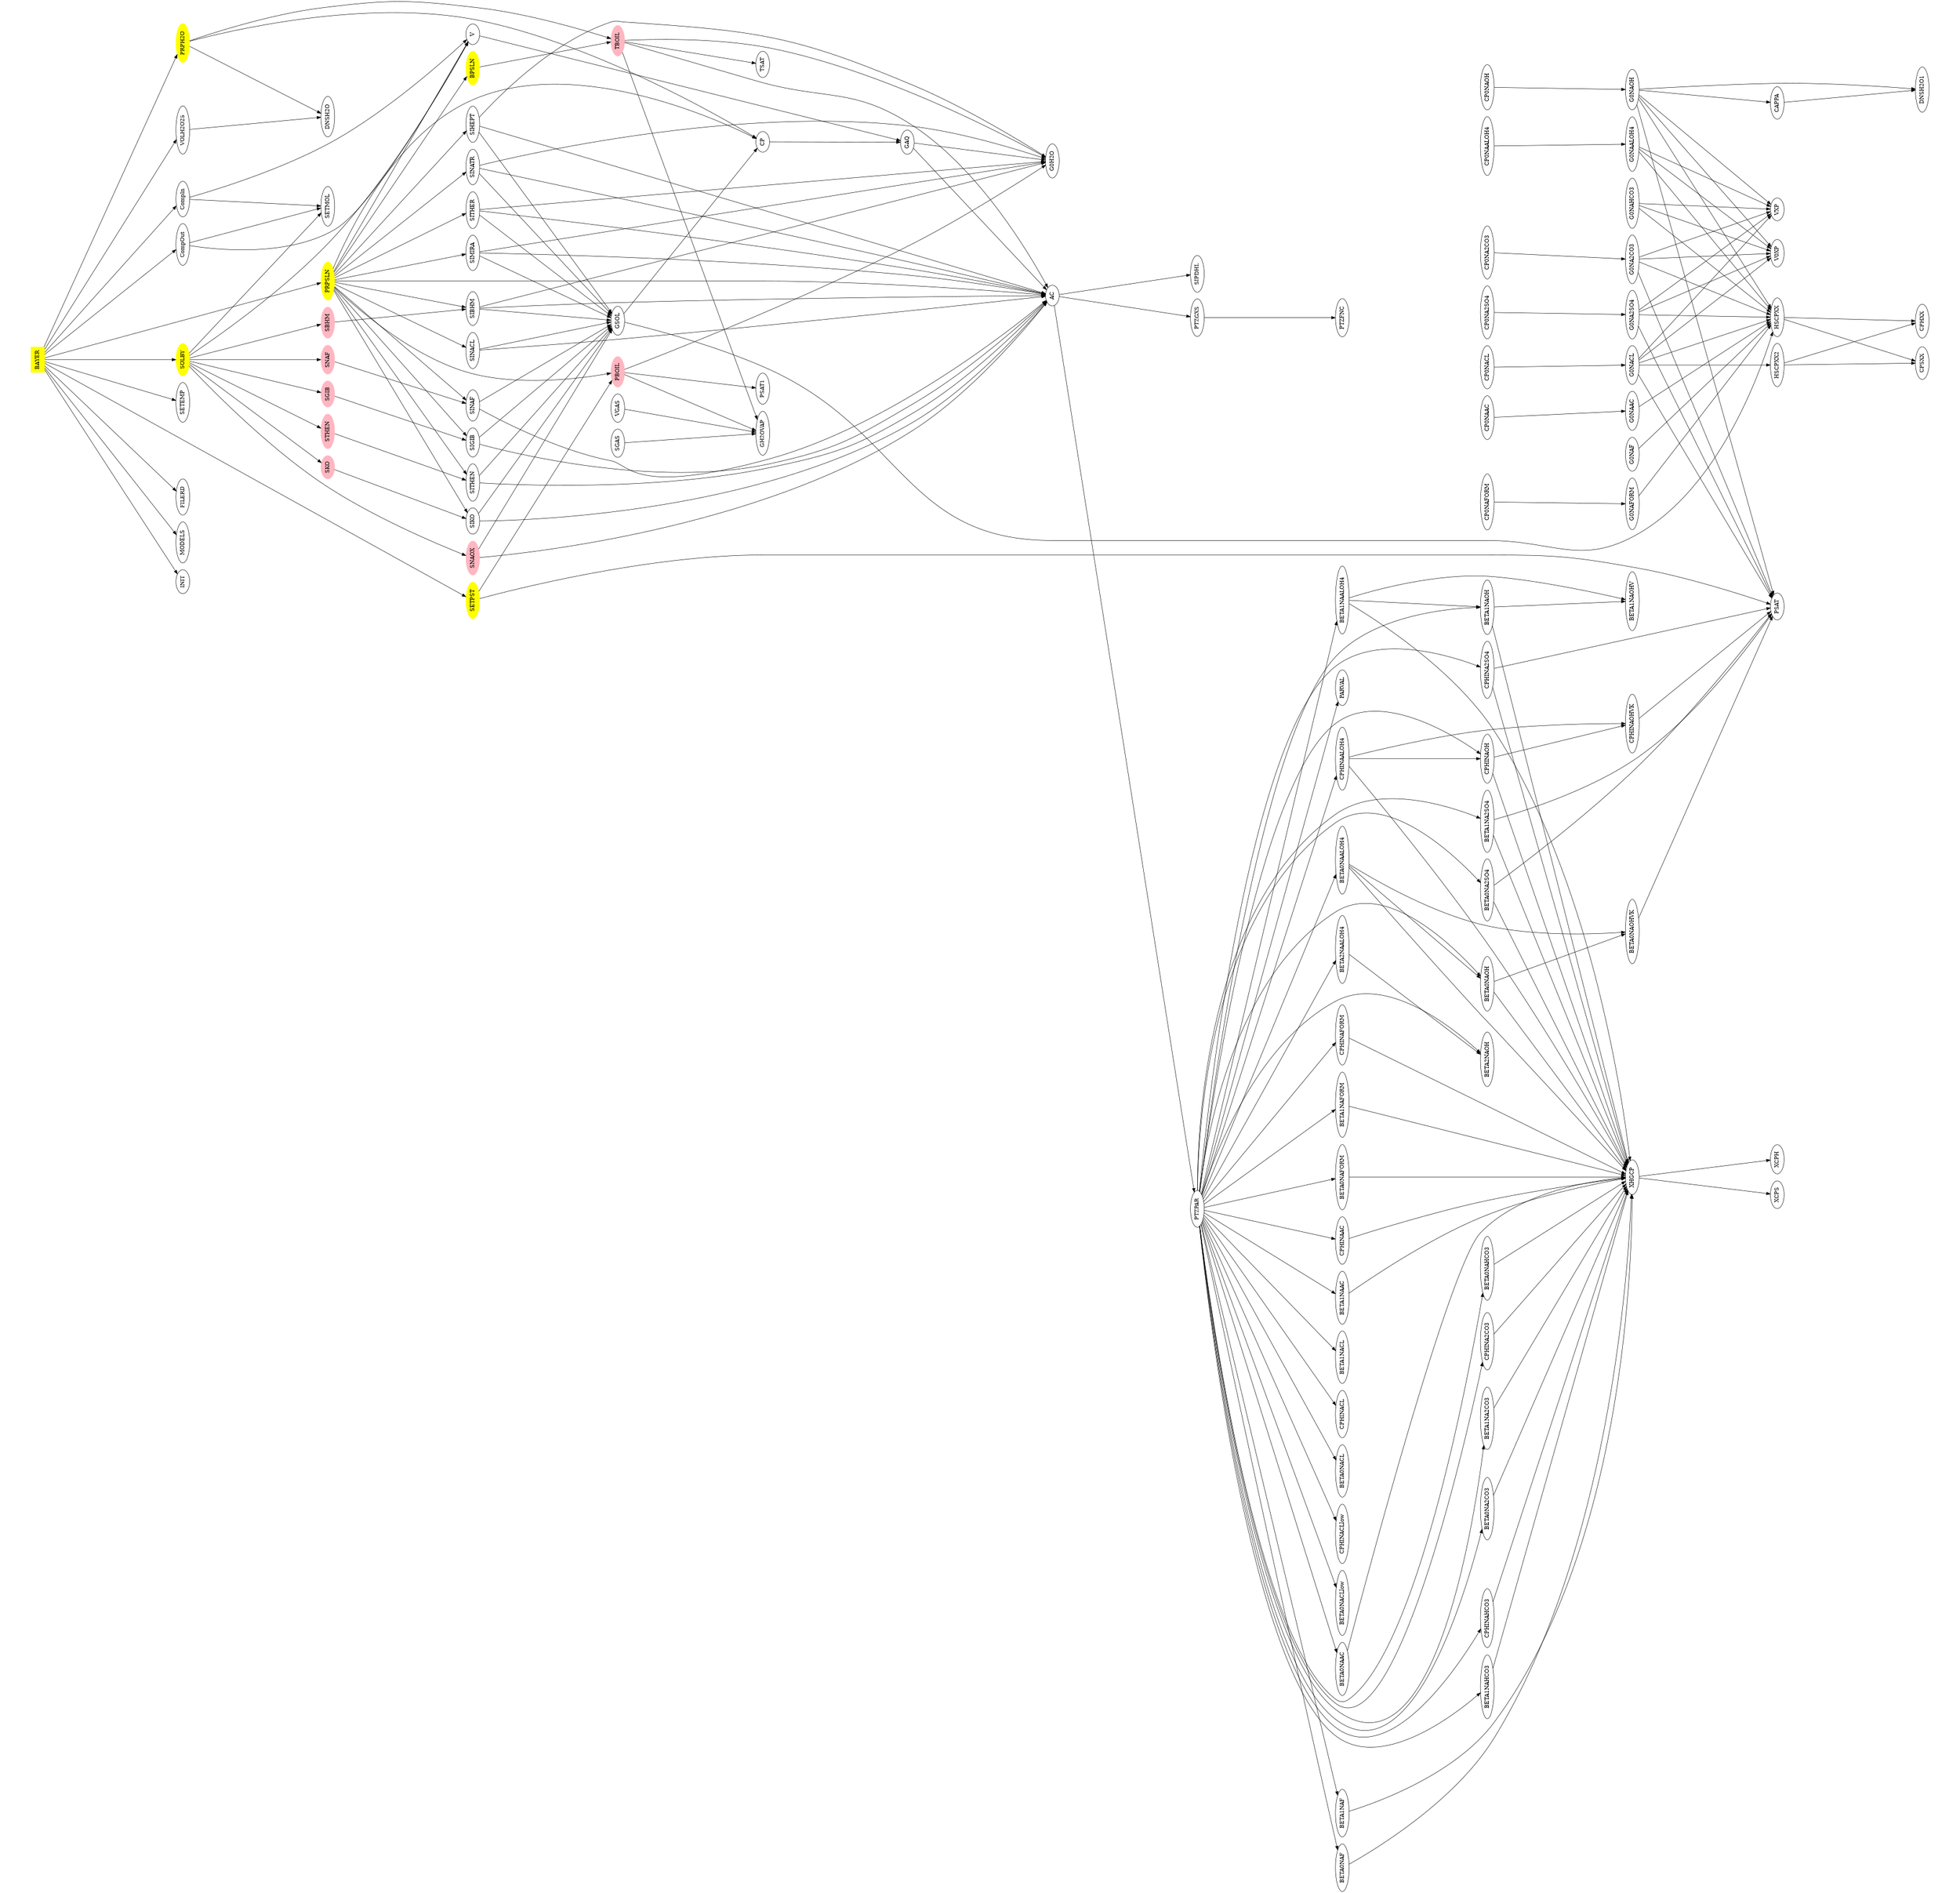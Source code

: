 digraph xyz {
   ratio=fill;
   size="21,22";
   page="8.2,11.4";
   orientation=landscape
   BAYER [shape=box, style=filled, color=yellow];
   BAYER -> INIT;
   BAYER -> MODELS;
   BAYER -> FILERD;
   BAYER -> VOLH2O25;
   BAYER -> SETEMP;
   BAYER -> SETPST;
   BAYER -> PRPH2O;
   BAYER -> CompIn;
   BAYER -> CompOut;
   BAYER -> PRPSLN;
   BAYER -> SOLBY;
   VOLH2O25 -> DNSH2O;
   SETPST [style=filled, color=yellow];
   SETPST -> PSAT;
   SETPST -> PBOIL;
   PRPH2O [style=filled, color=yellow];   
   PRPH2O -> CP;
   PRPH2O -> DNSH2O;
   PRPH2O -> TBOIL;
   PRPSLN [style=filled, color=yellow];
   PRPSLN -> CP;
   PRPSLN -> V;
   PRPSLN -> AC;
   PRPSLN -> BPSLN;
   PRPSLN -> SINACL;
   PRPSLN -> SITHEN;
   PRPSLN -> SIMIRA;
   PRPSLN -> SINATR;
   PRPSLN -> SIHEPT;
   PRPSLN -> SITHER;
   PRPSLN -> SIGIB;
   PRPSLN -> SIBHM;
   PRPSLN -> SINAF;
   PRPSLN -> SIKO;
   PRPSLN -> PBOIL;
   SOLBY [style=filled, color=yellow];
   SOLBY -> SGIB;
   SOLBY -> SETMOL;
   SOLBY -> V;
   SOLBY -> SBHM;
   SOLBY -> STHEN;
   SOLBY -> SNAOX;
   SOLBY -> SNAF;
   SOLBY -> SKO;
   BPSLN [style=filled, color=yellow];
   BPSLN -> TBOIL;
   CompIn -> SETMOL;
   CompIn -> V;
   CompOut -> SETMOL;
   CompOut -> V;
   AC -> SIPDHL;
   AC -> PTZPAR;
   AC -> PTZGXS;
   GAQ -> AC;
   GAQ -> G0H2O;
   GSOL -> CP;
   GSOL -> HSCPXX;
   STHEN [style=filled, color=lightpink];
   STHEN -> SITHEN;
   SKO [style=filled, color=lightpink];
   SKO -> SIKO;
   SNAF [style=filled, color=lightpink];
   SNAF -> SINAF;
   SNAOX [style=filled, color=lightpink];
   SNAOX -> AC;
   SNAOX -> GSOL;
   SGIB [style=filled, color=lightpink];
   SGIB -> SIGIB;
   SBHM [style=filled, color=lightpink];
   SBHM -> SIBHM;
   SITHEN -> AC;
   SITHEN -> GSOL;
   SINACL -> AC;
   SINACL -> GSOL;
   SINAF -> AC;
   SINAF -> GSOL;
   SIKO -> AC;
   SIKO -> GSOL;
   SIGIB -> AC;
   SIGIB -> GSOL;
   SIBHM -> AC;
   SIBHM -> G0H2O;
   SIBHM -> GSOL;
   SIMIRA -> AC;
   SIMIRA -> G0H2O;
   SIMIRA -> GSOL;
   SINATR -> AC;
   SINATR -> G0H2O;
   SINATR -> GSOL;
   SIHEPT -> AC;
   SIHEPT -> G0H2O;
   SIHEPT -> GSOL;
   SITHER -> AC;
   SITHER -> G0H2O;
   SITHER -> GSOL;
   V -> GAQ;
   VGAS -> GH2OVAP;
   SGAS -> GH2OVAP;
   CP -> GAQ;
   TBOIL [style=filled, color=lightpink];
   TBOIL -> TSAT;
   TBOIL -> AC;
   TBOIL -> GH2OVAP;
   TBOIL -> G0H2O;
   PBOIL [style=filled, color=lightpink];
   PBOIL -> PSAT1;
   PBOIL -> GH2OVAP;
   PBOIL -> G0H2O;
   PTZGXS -> PTZFNC;
   PTZPAR -> BETA0NAOH;
   PTZPAR -> BETA1NAOH;
   PTZPAR -> BETA2NAOH;
   PTZPAR -> CPHINAOH;
   PTZPAR -> BETA0NAHCO3;
   PTZPAR -> BETA1NAHCO3;
   PTZPAR -> CPHINAHCO3;
   PTZPAR -> BETA0NA2CO3;
   PTZPAR -> BETA1NA2CO3;
   PTZPAR -> CPHINA2CO3;
   PTZPAR -> BETA0NACLlow;
   PTZPAR -> CPHINACLlow;
   PTZPAR -> BETA0NACL;
   PTZPAR -> CPHINACL;
   PTZPAR -> BETA1NACL;
   PTZPAR -> BETA0NA2SO4;
   PTZPAR -> BETA1NA2SO4;
   PTZPAR -> CPHINA2SO4;
   PTZPAR -> BETA0NAALOH4;
   PTZPAR -> BETA1NAALOH4;
   PTZPAR -> BETA2NAALOH4;
   PTZPAR -> CPHINAALOH4;
   PTZPAR -> BETA0NAAC;
   PTZPAR -> BETA1NAAC;
   PTZPAR -> CPHINAAC;
   PTZPAR -> BETA0NAFORM;
   PTZPAR -> BETA1NAFORM;
   PTZPAR -> CPHINAFORM;
   PTZPAR -> BETA0NAF;
   PTZPAR -> BETA1NAF;
   PTZPAR -> PARVAL;
   CP0NAOH -> G0NAOH;
   CP0NAALOH4 -> G0NAALOH4;
   CP0NACL -> G0NACL;
   CP0NAAC -> G0NAAC;
   CP0NAFORM -> G0NAFORM;
   CP0NA2CO3 -> G0NA2CO3;
   CP0NA2SO4 -> G0NA2SO4;
   HSCPXX -> CPHXX;
   HSCPXX -> CPSXX;
   HSCPXX2 -> CPHXX;
   HSCPXX2 -> CPSXX;
   XHGCP -> XCPH;
   XHGCP -> XCPS;
   G0NACL -> VXP;
   G0NACL -> HSCPXX;
   G0NACL -> V0XP;
   G0NACL -> PSAT;
   G0NACL -> HSCPXX2;
   G0NAOH -> VXP;
   G0NAOH -> PSAT;
   G0NAOH -> CAPPA;
   G0NAOH -> DNSH2O1;
   G0NAOH -> HSCPXX;
   G0NAOH -> V0XP;
   CAPPA -> DNSH2O1;
   BETA0NAOH -> XHGCP;
   BETA0NAOH -> BETA0NAOHVK;
   BETA0NAOHVK -> PSAT;
   BETA1NAOH -> XHGCP;
   BETA1NAOH -> BETA1NAOHV;
   CPHINAOH -> XHGCP;
   CPHINAOH -> CPHINAOHVK;
   CPHINAOHVK -> PSAT;
   G0NA2SO4 -> PSAT;
   G0NA2SO4 -> VXP;
   G0NA2SO4 -> V0XP;
   G0NA2SO4 -> HSCPXX;
   BETA0NA2SO4 -> XHGCP;
   BETA0NA2SO4 -> PSAT;
   BETA1NA2SO4 -> XHGCP;
   BETA1NA2SO4 -> PSAT;
   CPHINA2SO4 -> XHGCP;
   CPHINA2SO4 -> PSAT;
   G0NAHCO3 -> VXP;
   G0NAHCO3 -> HSCPXX;
   G0NAHCO3 -> V0XP;
   BETA0NAHCO3 -> XHGCP;
   BETA1NAHCO3 -> XHGCP;
   CPHINAHCO3 -> XHGCP;
   G0NA2CO3 -> VXP;
   G0NA2CO3 -> PSAT;
   G0NA2CO3 -> HSCPXX;
   G0NA2CO3 -> V0XP;
   BETA0NA2CO3 -> XHGCP;
   BETA1NA2CO3 -> XHGCP;
   CPHINA2CO3 -> XHGCP;
   G0NAALOH4 -> VXP;
   G0NAALOH4 -> V0XP;
   G0NAALOH4 -> HSCPXX;
   BETA0NAALOH4 -> BETA0NAOH;
   BETA0NAALOH4 -> XHGCP;
   BETA0NAALOH4 -> BETA0NAOHVK;
   BETA1NAALOH4 -> BETA1NAOH;
   BETA1NAALOH4 -> XHGCP;
   BETA1NAALOH4 -> BETA1NAOHV;
   BETA2NAALOH4 -> BETA2NAOH;
   CPHINAALOH4 -> CPHINAOH;
   CPHINAALOH4 -> XHGCP;
   CPHINAALOH4 -> CPHINAOHVK;
   G0NAAC -> HSCPXX;
   BETA0NAAC -> XHGCP;
   BETA1NAAC -> XHGCP;
   CPHINAAC -> XHGCP;
   G0NAFORM -> HSCPXX;
   BETA0NAFORM -> XHGCP;
   BETA1NAFORM -> XHGCP;
   CPHINAFORM -> XHGCP;
   G0NAF -> HSCPXX;
   BETA0NAF -> XHGCP;
   BETA1NAF -> XHGCP;
}